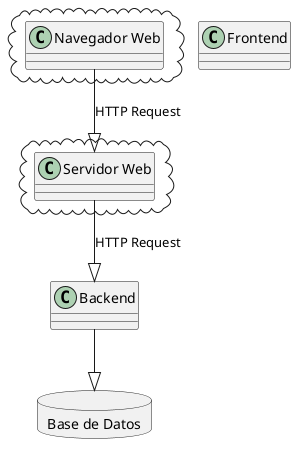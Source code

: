 @startuml
!define RECTANGLE class
!define INTERFACE interface
!define DATABASE database
!define LINE -[hidden]->

RECTANGLE Frontend {
}

RECTANGLE Backend {
}

DATABASE "Base de Datos" {
}

cloud {
  RECTANGLE "Navegador Web" as Browser
}

cloud {
  RECTANGLE "Servidor Web" as WebServer
}

WebServer --|> Backend: HTTP Request
Browser --|> WebServer: HTTP Request
Backend --|> "Base de Datos"

@enduml
